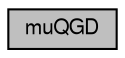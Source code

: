 digraph G
{
  bgcolor="transparent";
  edge [fontname="FreeSans",fontsize="10",labelfontname="FreeSans",labelfontsize="10"];
  node [fontname="FreeSans",fontsize="10",shape=record];
  rankdir=LR;
  Node1 [label="muQGD",height=0.2,width=0.4,color="black", fillcolor="grey75", style="filled" fontcolor="black"];
}
